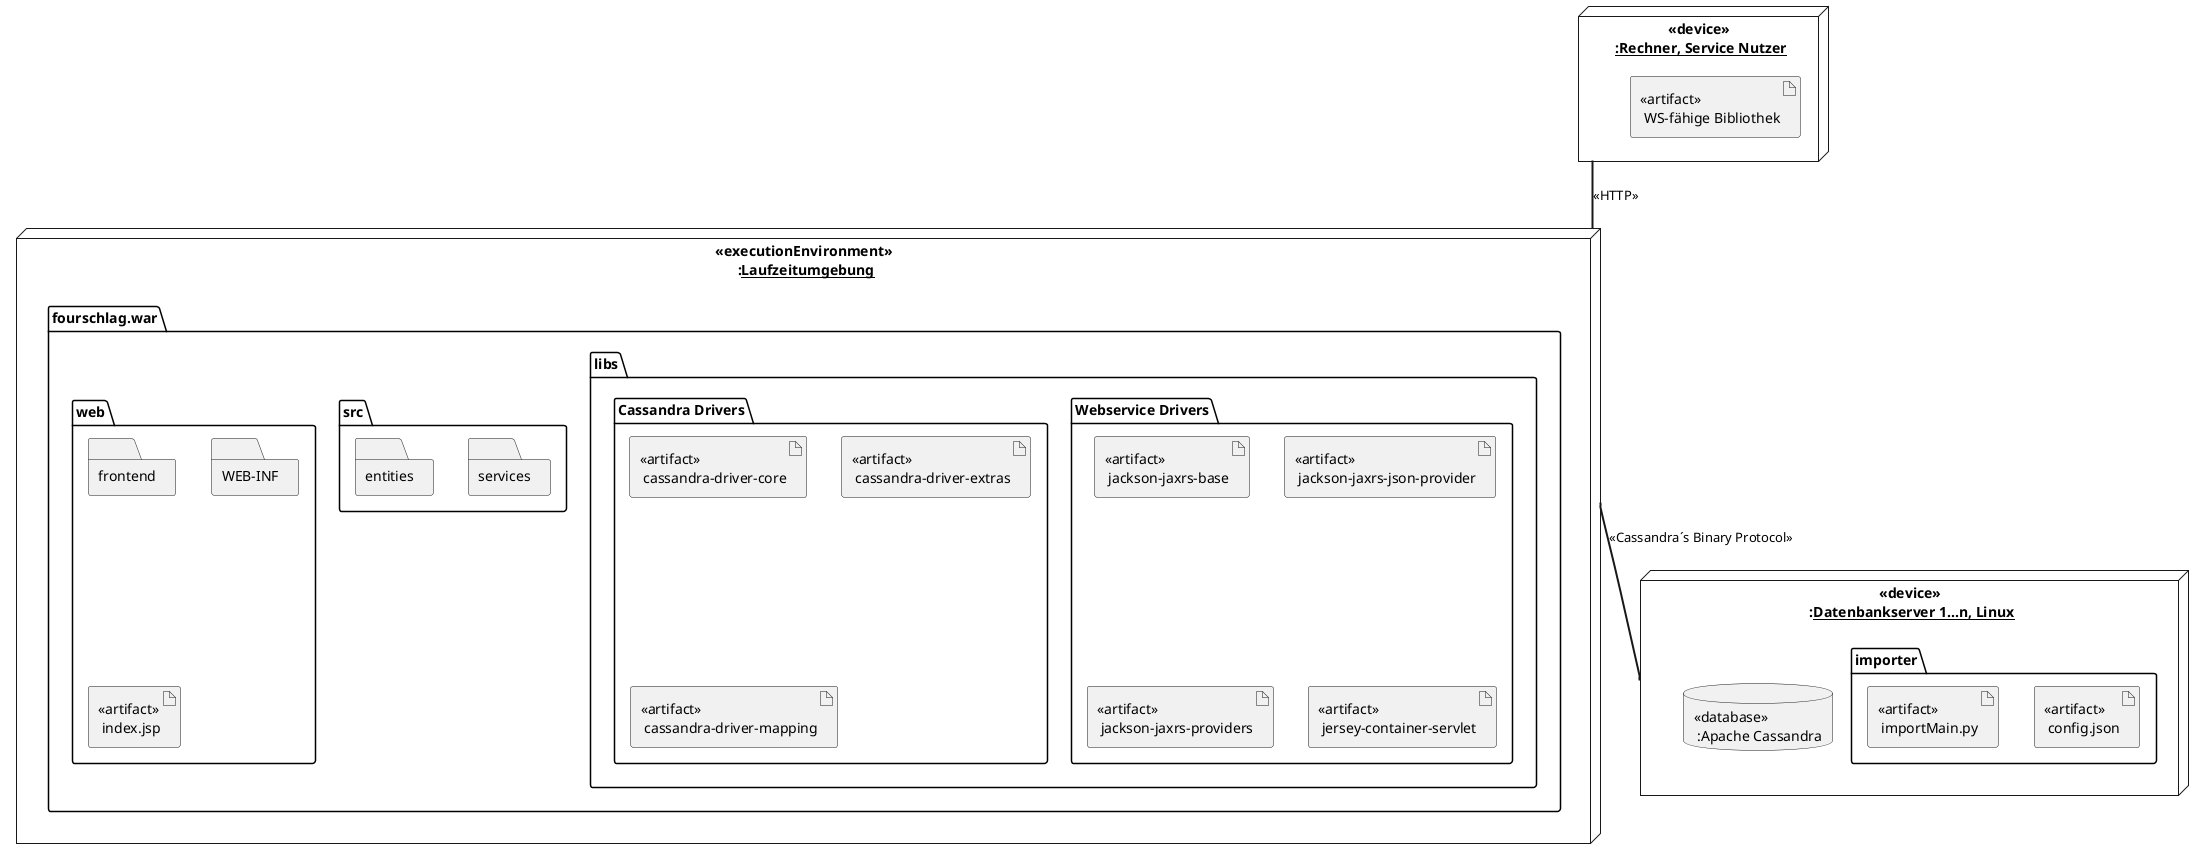 @startuml

node "<<executionEnvironment>>\n :__Laufzeitumgebung__" as LZ{

    folder "fourschlag.war"{

        'folder "jmeter"{
        '   artifact "<<artifact>>\n FourschlagTest.jmx"
        '}

        folder "libs"{

            folder "Webservice Drivers"{
                artifact "<<artifact>>\n jackson-jaxrs-base"
                artifact "<<artifact>>\n jackson-jaxrs-json-provider"
                artifact "<<artifact>>\n jackson-jaxrs-providers"
                artifact "<<artifact>>\n jersey-container-servlet"
            }

            folder "Cassandra Drivers"{
                artifact "<<artifact>>\n cassandra-driver-core"
                artifact "<<artifact>>\n cassandra-driver-extras"
                artifact "<<artifact>>\n cassandra-driver-mapping"
            }

        }

        folder "src"{
            folder "services"
            folder "entities"
        }

        folder "web"{
            folder "frontend"
            folder "WEB-INF"
            artifact "<<artifact>>\n index.jsp"
        }
    }
}

node "<<device>>\n __:Rechner, Service Nutzer__" as N2{

        artifact "<<artifact>>\n WS-fähige Bibliothek"
 }

node "<<device>>\n :__Datenbankserver 1...n, Linux__" as N1{

    folder "importer"{
        artifact "<<artifact>>\n config.json"
        artifact "<<artifact>>\n importMain.py"
    }

    database "<<database>>\n :Apache Cassandra" as Cassandra

}

LZ == N1: <<Cassandra´s Binary Protocol>>
LZ =up= N2: <<HTTP>>

@enduml